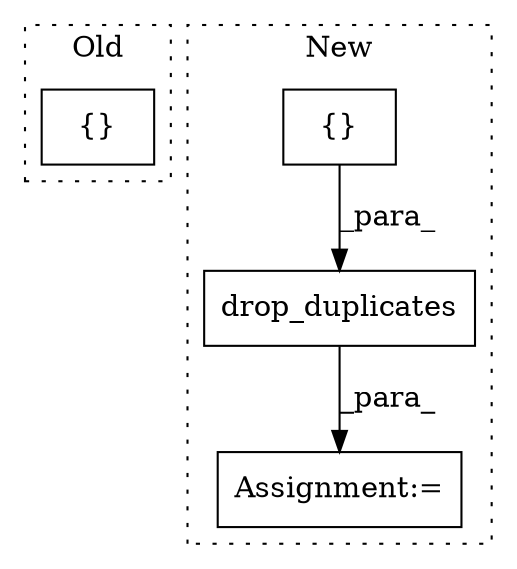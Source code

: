 digraph G {
subgraph cluster0 {
1 [label="{}" a="4" s="7562,7607" l="1,1" shape="box"];
label = "Old";
style="dotted";
}
subgraph cluster1 {
2 [label="drop_duplicates" a="32" s="3204,3254" l="16,1" shape="box"];
3 [label="Assignment:=" a="7" s="3560" l="1" shape="box"];
4 [label="{}" a="4" s="3232,3253" l="1,1" shape="box"];
label = "New";
style="dotted";
}
2 -> 3 [label="_para_"];
4 -> 2 [label="_para_"];
}